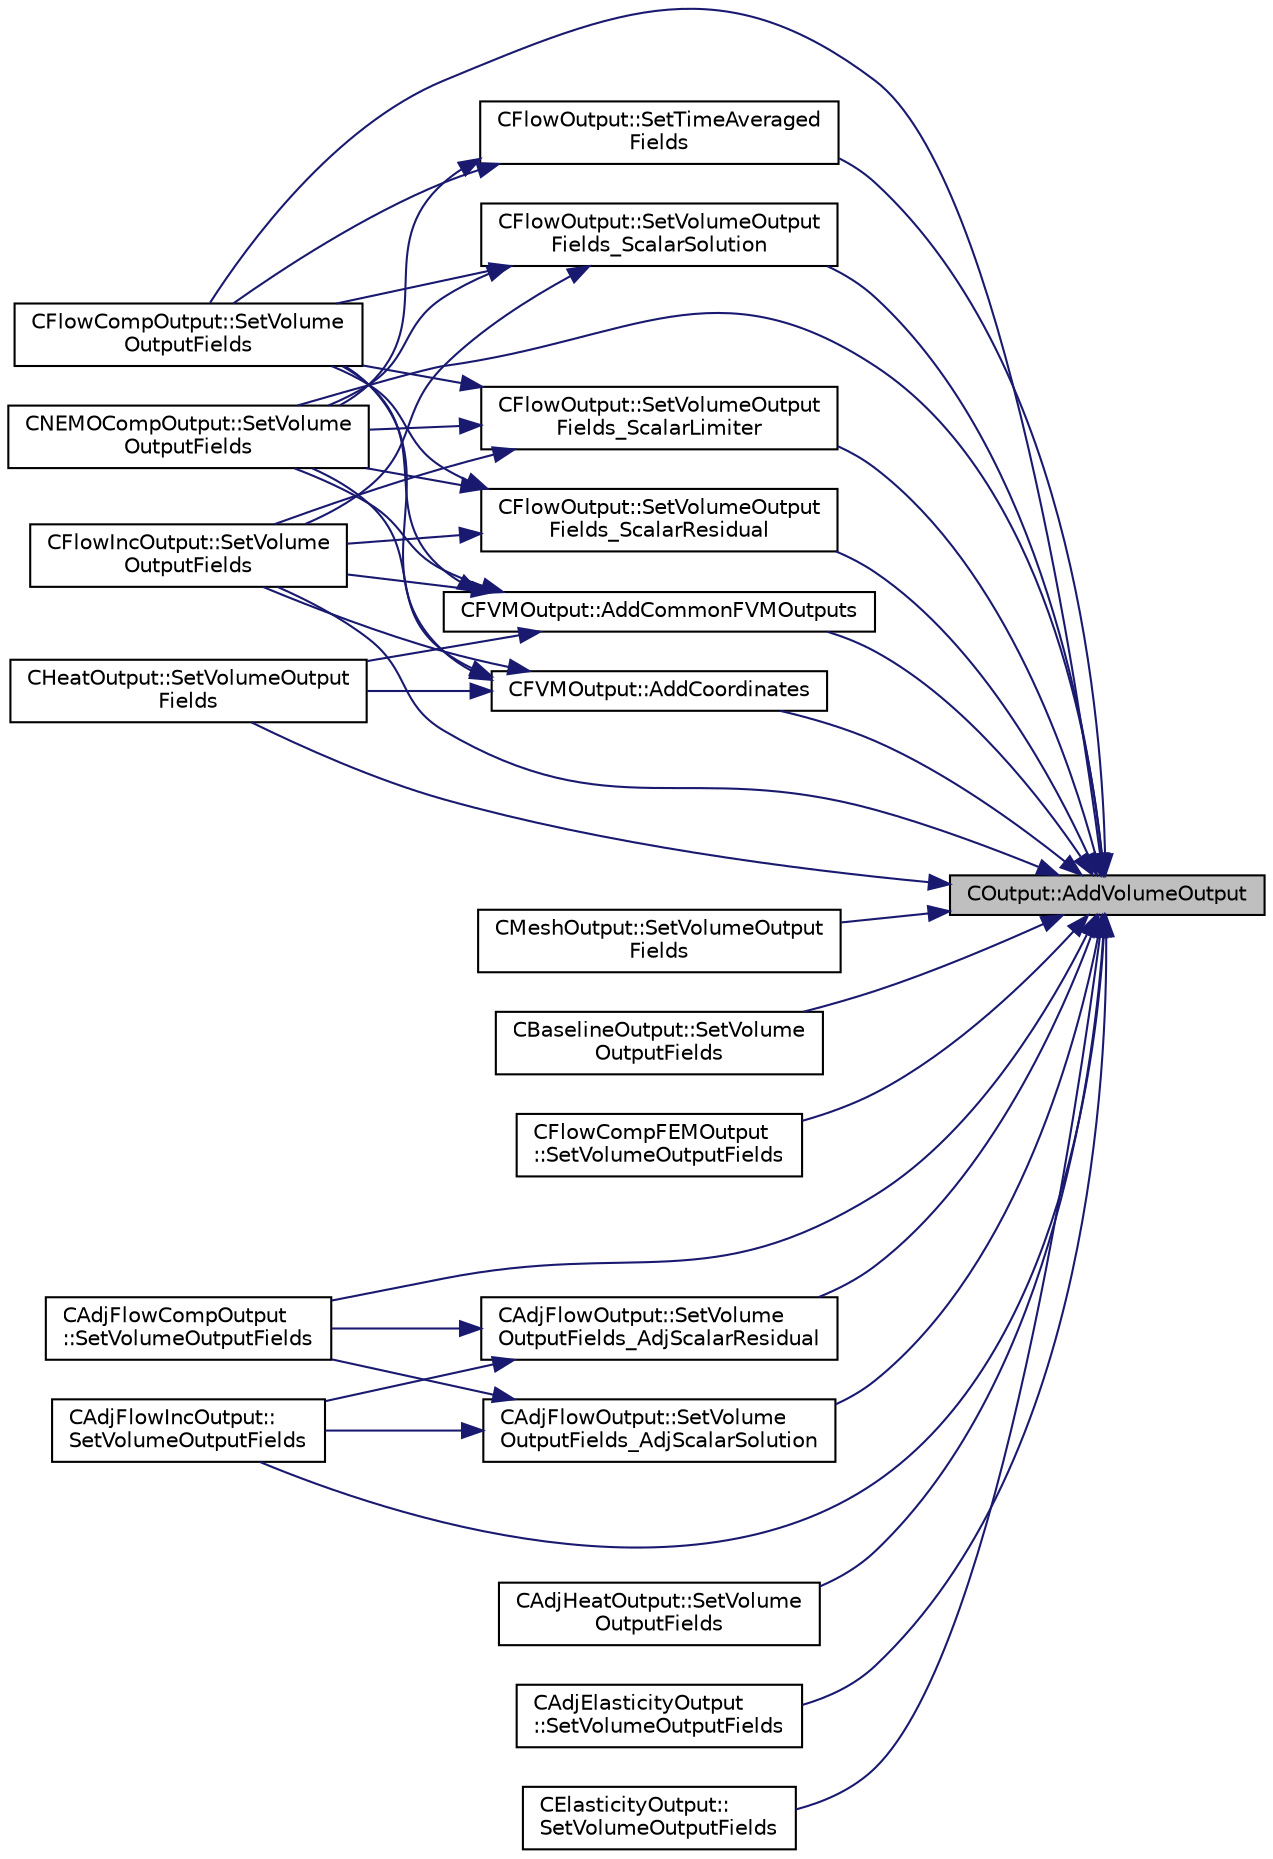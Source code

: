 digraph "COutput::AddVolumeOutput"
{
 // LATEX_PDF_SIZE
  edge [fontname="Helvetica",fontsize="10",labelfontname="Helvetica",labelfontsize="10"];
  node [fontname="Helvetica",fontsize="10",shape=record];
  rankdir="RL";
  Node1 [label="COutput::AddVolumeOutput",height=0.2,width=0.4,color="black", fillcolor="grey75", style="filled", fontcolor="black",tooltip="Add a new field to the volume output."];
  Node1 -> Node2 [dir="back",color="midnightblue",fontsize="10",style="solid",fontname="Helvetica"];
  Node2 [label="CFVMOutput::AddCommonFVMOutputs",height=0.2,width=0.4,color="black", fillcolor="white", style="filled",URL="$classCFVMOutput.html#a28f5b17959fcf517608df6cd6361c582",tooltip="Add common FVM outputs."];
  Node2 -> Node3 [dir="back",color="midnightblue",fontsize="10",style="solid",fontname="Helvetica"];
  Node3 [label="CFlowCompOutput::SetVolume\lOutputFields",height=0.2,width=0.4,color="black", fillcolor="white", style="filled",URL="$classCFlowCompOutput.html#a1724bb8ece7b49ccc08b1a9ebd227f85",tooltip="Set the available volume output fields."];
  Node2 -> Node4 [dir="back",color="midnightblue",fontsize="10",style="solid",fontname="Helvetica"];
  Node4 [label="CNEMOCompOutput::SetVolume\lOutputFields",height=0.2,width=0.4,color="black", fillcolor="white", style="filled",URL="$classCNEMOCompOutput.html#ae2e72ddbf5abb62c9da53098d5c861ef",tooltip="Set the available volume output fields."];
  Node2 -> Node5 [dir="back",color="midnightblue",fontsize="10",style="solid",fontname="Helvetica"];
  Node5 [label="CHeatOutput::SetVolumeOutput\lFields",height=0.2,width=0.4,color="black", fillcolor="white", style="filled",URL="$classCHeatOutput.html#afe01402c02f9a09c8a813b65b947f249",tooltip="Set the available volume output fields."];
  Node2 -> Node6 [dir="back",color="midnightblue",fontsize="10",style="solid",fontname="Helvetica"];
  Node6 [label="CFlowIncOutput::SetVolume\lOutputFields",height=0.2,width=0.4,color="black", fillcolor="white", style="filled",URL="$classCFlowIncOutput.html#a2d50d4d3b55a195d431eb426a381bcf8",tooltip="Set the available volume output fields."];
  Node1 -> Node7 [dir="back",color="midnightblue",fontsize="10",style="solid",fontname="Helvetica"];
  Node7 [label="CFVMOutput::AddCoordinates",height=0.2,width=0.4,color="black", fillcolor="white", style="filled",URL="$classCFVMOutput.html#a8365e28dd90797ad1a5ac3e7891540f1",tooltip="Add Coordinates to output."];
  Node7 -> Node3 [dir="back",color="midnightblue",fontsize="10",style="solid",fontname="Helvetica"];
  Node7 -> Node4 [dir="back",color="midnightblue",fontsize="10",style="solid",fontname="Helvetica"];
  Node7 -> Node5 [dir="back",color="midnightblue",fontsize="10",style="solid",fontname="Helvetica"];
  Node7 -> Node6 [dir="back",color="midnightblue",fontsize="10",style="solid",fontname="Helvetica"];
  Node1 -> Node8 [dir="back",color="midnightblue",fontsize="10",style="solid",fontname="Helvetica"];
  Node8 [label="CFlowOutput::SetTimeAveraged\lFields",height=0.2,width=0.4,color="black", fillcolor="white", style="filled",URL="$classCFlowOutput.html#a337bda6eb412c241d72334f8bda344cc",tooltip="Set the time averaged output fields."];
  Node8 -> Node3 [dir="back",color="midnightblue",fontsize="10",style="solid",fontname="Helvetica"];
  Node8 -> Node4 [dir="back",color="midnightblue",fontsize="10",style="solid",fontname="Helvetica"];
  Node1 -> Node9 [dir="back",color="midnightblue",fontsize="10",style="solid",fontname="Helvetica"];
  Node9 [label="CMeshOutput::SetVolumeOutput\lFields",height=0.2,width=0.4,color="black", fillcolor="white", style="filled",URL="$classCMeshOutput.html#a3156cad56f88e6050ab210101313d909",tooltip="Set the available volume output fields."];
  Node1 -> Node10 [dir="back",color="midnightblue",fontsize="10",style="solid",fontname="Helvetica"];
  Node10 [label="CBaselineOutput::SetVolume\lOutputFields",height=0.2,width=0.4,color="black", fillcolor="white", style="filled",URL="$classCBaselineOutput.html#acd0ab57e29a4a756eb03179e67b1a7ad",tooltip="Set the available volume output fields."];
  Node1 -> Node3 [dir="back",color="midnightblue",fontsize="10",style="solid",fontname="Helvetica"];
  Node1 -> Node4 [dir="back",color="midnightblue",fontsize="10",style="solid",fontname="Helvetica"];
  Node1 -> Node5 [dir="back",color="midnightblue",fontsize="10",style="solid",fontname="Helvetica"];
  Node1 -> Node6 [dir="back",color="midnightblue",fontsize="10",style="solid",fontname="Helvetica"];
  Node1 -> Node11 [dir="back",color="midnightblue",fontsize="10",style="solid",fontname="Helvetica"];
  Node11 [label="CFlowCompFEMOutput\l::SetVolumeOutputFields",height=0.2,width=0.4,color="black", fillcolor="white", style="filled",URL="$classCFlowCompFEMOutput.html#a1ebecf90e96cf508f9bccfa99798f086",tooltip="Set the available volume output fields."];
  Node1 -> Node12 [dir="back",color="midnightblue",fontsize="10",style="solid",fontname="Helvetica"];
  Node12 [label="CAdjFlowCompOutput\l::SetVolumeOutputFields",height=0.2,width=0.4,color="black", fillcolor="white", style="filled",URL="$classCAdjFlowCompOutput.html#a7330ad532b9d4a0ef65f1243f0d9c9a4",tooltip="Set the available volume output fields."];
  Node1 -> Node13 [dir="back",color="midnightblue",fontsize="10",style="solid",fontname="Helvetica"];
  Node13 [label="CAdjHeatOutput::SetVolume\lOutputFields",height=0.2,width=0.4,color="black", fillcolor="white", style="filled",URL="$classCAdjHeatOutput.html#a6f3a1d91af30222f7cf07b2c8db72b7b",tooltip="Set the available volume output fields."];
  Node1 -> Node14 [dir="back",color="midnightblue",fontsize="10",style="solid",fontname="Helvetica"];
  Node14 [label="CAdjElasticityOutput\l::SetVolumeOutputFields",height=0.2,width=0.4,color="black", fillcolor="white", style="filled",URL="$classCAdjElasticityOutput.html#ae444132134f1b271e5b100279bbbeec9",tooltip="Set the available volume output fields."];
  Node1 -> Node15 [dir="back",color="midnightblue",fontsize="10",style="solid",fontname="Helvetica"];
  Node15 [label="CElasticityOutput::\lSetVolumeOutputFields",height=0.2,width=0.4,color="black", fillcolor="white", style="filled",URL="$classCElasticityOutput.html#a0505be28f87ccb596a1d1fab8503ed64",tooltip="Set the available volume output fields."];
  Node1 -> Node16 [dir="back",color="midnightblue",fontsize="10",style="solid",fontname="Helvetica"];
  Node16 [label="CAdjFlowIncOutput::\lSetVolumeOutputFields",height=0.2,width=0.4,color="black", fillcolor="white", style="filled",URL="$classCAdjFlowIncOutput.html#a8c335e74e63a847c57254e43d47745b3",tooltip="Set the available volume output fields."];
  Node1 -> Node17 [dir="back",color="midnightblue",fontsize="10",style="solid",fontname="Helvetica"];
  Node17 [label="CAdjFlowOutput::SetVolume\lOutputFields_AdjScalarResidual",height=0.2,width=0.4,color="black", fillcolor="white", style="filled",URL="$classCAdjFlowOutput.html#aec78438f509b51a7bd00ef1e3ed28374",tooltip="Add scalar (turbulence/species) volume solution fields for a point (FVMComp, FVMInc,..."];
  Node17 -> Node12 [dir="back",color="midnightblue",fontsize="10",style="solid",fontname="Helvetica"];
  Node17 -> Node16 [dir="back",color="midnightblue",fontsize="10",style="solid",fontname="Helvetica"];
  Node1 -> Node18 [dir="back",color="midnightblue",fontsize="10",style="solid",fontname="Helvetica"];
  Node18 [label="CAdjFlowOutput::SetVolume\lOutputFields_AdjScalarSolution",height=0.2,width=0.4,color="black", fillcolor="white", style="filled",URL="$classCAdjFlowOutput.html#ab45bc0692b17d1f667c7f6654e5a726e",tooltip="Add scalar (turbulence/species) volume solution fields for a point (FVMComp, FVMInc,..."];
  Node18 -> Node12 [dir="back",color="midnightblue",fontsize="10",style="solid",fontname="Helvetica"];
  Node18 -> Node16 [dir="back",color="midnightblue",fontsize="10",style="solid",fontname="Helvetica"];
  Node1 -> Node19 [dir="back",color="midnightblue",fontsize="10",style="solid",fontname="Helvetica"];
  Node19 [label="CFlowOutput::SetVolumeOutput\lFields_ScalarLimiter",height=0.2,width=0.4,color="black", fillcolor="white", style="filled",URL="$classCFlowOutput.html#ab4b39d42d09b20727accc4588d312865",tooltip="Add scalar (turbulence/species) volume limiter fields (and more) for a point (FVMComp,..."];
  Node19 -> Node3 [dir="back",color="midnightblue",fontsize="10",style="solid",fontname="Helvetica"];
  Node19 -> Node4 [dir="back",color="midnightblue",fontsize="10",style="solid",fontname="Helvetica"];
  Node19 -> Node6 [dir="back",color="midnightblue",fontsize="10",style="solid",fontname="Helvetica"];
  Node1 -> Node20 [dir="back",color="midnightblue",fontsize="10",style="solid",fontname="Helvetica"];
  Node20 [label="CFlowOutput::SetVolumeOutput\lFields_ScalarResidual",height=0.2,width=0.4,color="black", fillcolor="white", style="filled",URL="$classCFlowOutput.html#a30077358e7f347c8a8de340109664ea9",tooltip="Add scalar (turbulence/species) volume solution fields for a point (FVMComp, FVMInc,..."];
  Node20 -> Node3 [dir="back",color="midnightblue",fontsize="10",style="solid",fontname="Helvetica"];
  Node20 -> Node4 [dir="back",color="midnightblue",fontsize="10",style="solid",fontname="Helvetica"];
  Node20 -> Node6 [dir="back",color="midnightblue",fontsize="10",style="solid",fontname="Helvetica"];
  Node1 -> Node21 [dir="back",color="midnightblue",fontsize="10",style="solid",fontname="Helvetica"];
  Node21 [label="CFlowOutput::SetVolumeOutput\lFields_ScalarSolution",height=0.2,width=0.4,color="black", fillcolor="white", style="filled",URL="$classCFlowOutput.html#a8e2fc95273b7f56d4c00ea9a7b2ace46",tooltip="Add scalar (turbulence/species) volume solution fields for a point (FVMComp, FVMInc,..."];
  Node21 -> Node3 [dir="back",color="midnightblue",fontsize="10",style="solid",fontname="Helvetica"];
  Node21 -> Node4 [dir="back",color="midnightblue",fontsize="10",style="solid",fontname="Helvetica"];
  Node21 -> Node6 [dir="back",color="midnightblue",fontsize="10",style="solid",fontname="Helvetica"];
}
